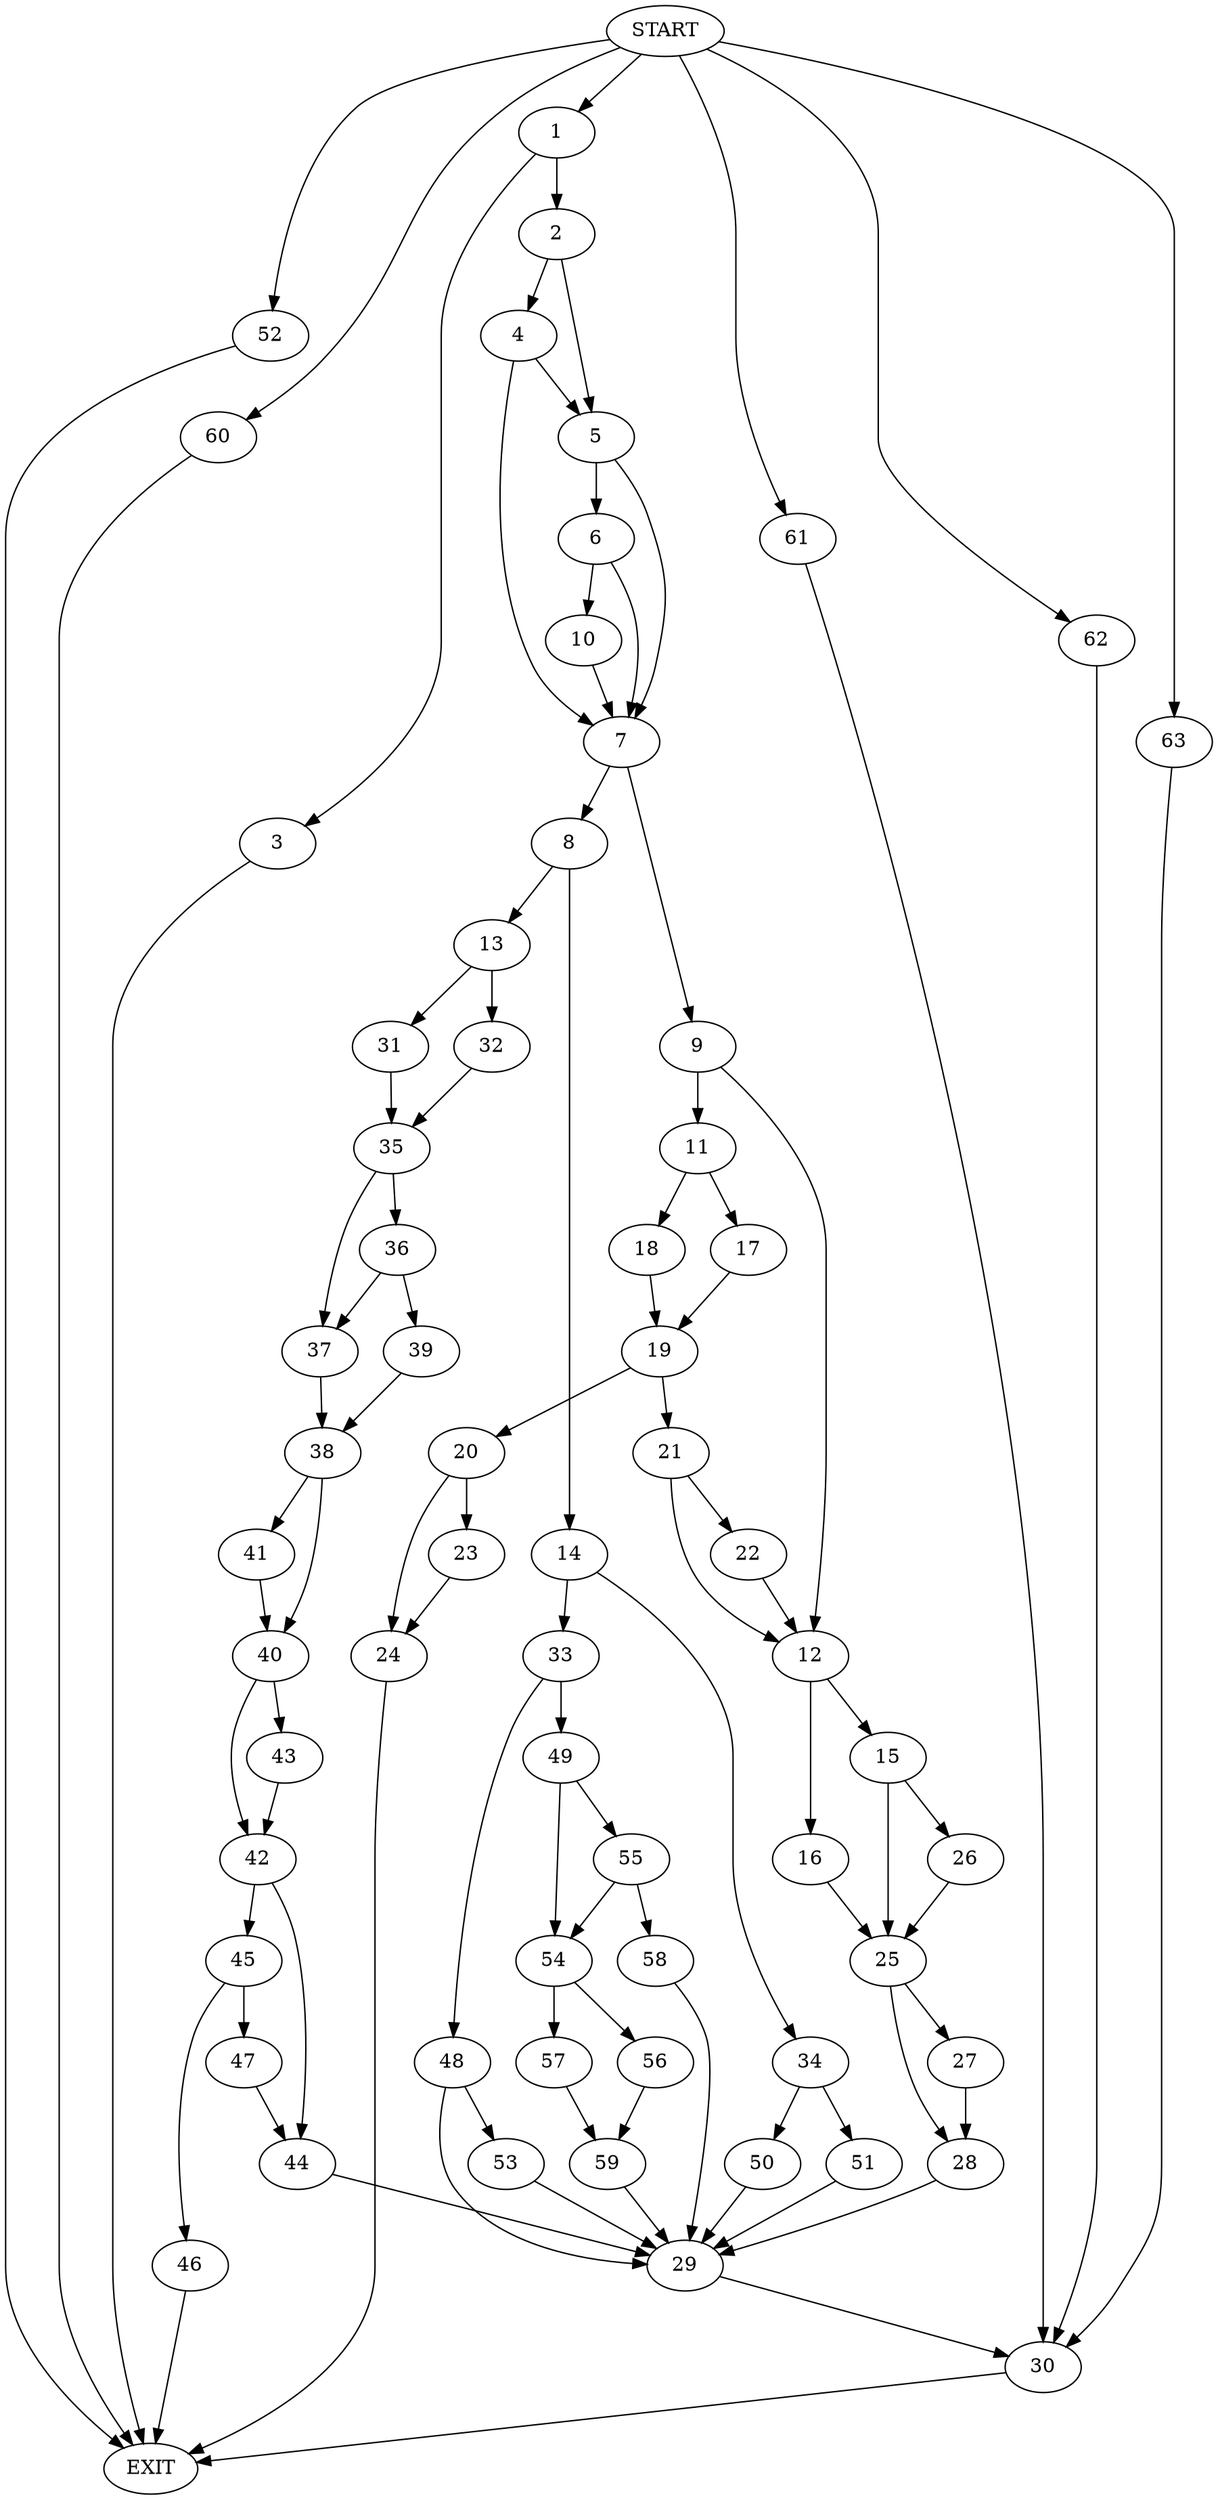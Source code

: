 digraph {
0 [label="START"]
64 [label="EXIT"]
0 -> 1
1 -> 2
1 -> 3
3 -> 64
2 -> 4
2 -> 5
5 -> 6
5 -> 7
4 -> 5
4 -> 7
7 -> 8
7 -> 9
6 -> 10
6 -> 7
10 -> 7
9 -> 11
9 -> 12
8 -> 13
8 -> 14
12 -> 15
12 -> 16
11 -> 17
11 -> 18
17 -> 19
18 -> 19
19 -> 20
19 -> 21
21 -> 22
21 -> 12
20 -> 23
20 -> 24
23 -> 24
24 -> 64
22 -> 12
16 -> 25
15 -> 26
15 -> 25
25 -> 27
25 -> 28
26 -> 25
28 -> 29
27 -> 28
29 -> 30
13 -> 31
13 -> 32
14 -> 33
14 -> 34
31 -> 35
32 -> 35
35 -> 36
35 -> 37
37 -> 38
36 -> 39
36 -> 37
39 -> 38
38 -> 40
38 -> 41
40 -> 42
40 -> 43
41 -> 40
42 -> 44
42 -> 45
43 -> 42
44 -> 29
45 -> 46
45 -> 47
47 -> 44
46 -> 64
33 -> 48
33 -> 49
34 -> 50
34 -> 51
51 -> 29
50 -> 29
0 -> 52
52 -> 64
48 -> 53
48 -> 29
49 -> 54
49 -> 55
54 -> 56
54 -> 57
55 -> 54
55 -> 58
58 -> 29
56 -> 59
57 -> 59
59 -> 29
0 -> 60
60 -> 64
53 -> 29
30 -> 64
0 -> 61
61 -> 30
0 -> 62
62 -> 30
0 -> 63
63 -> 30
}
